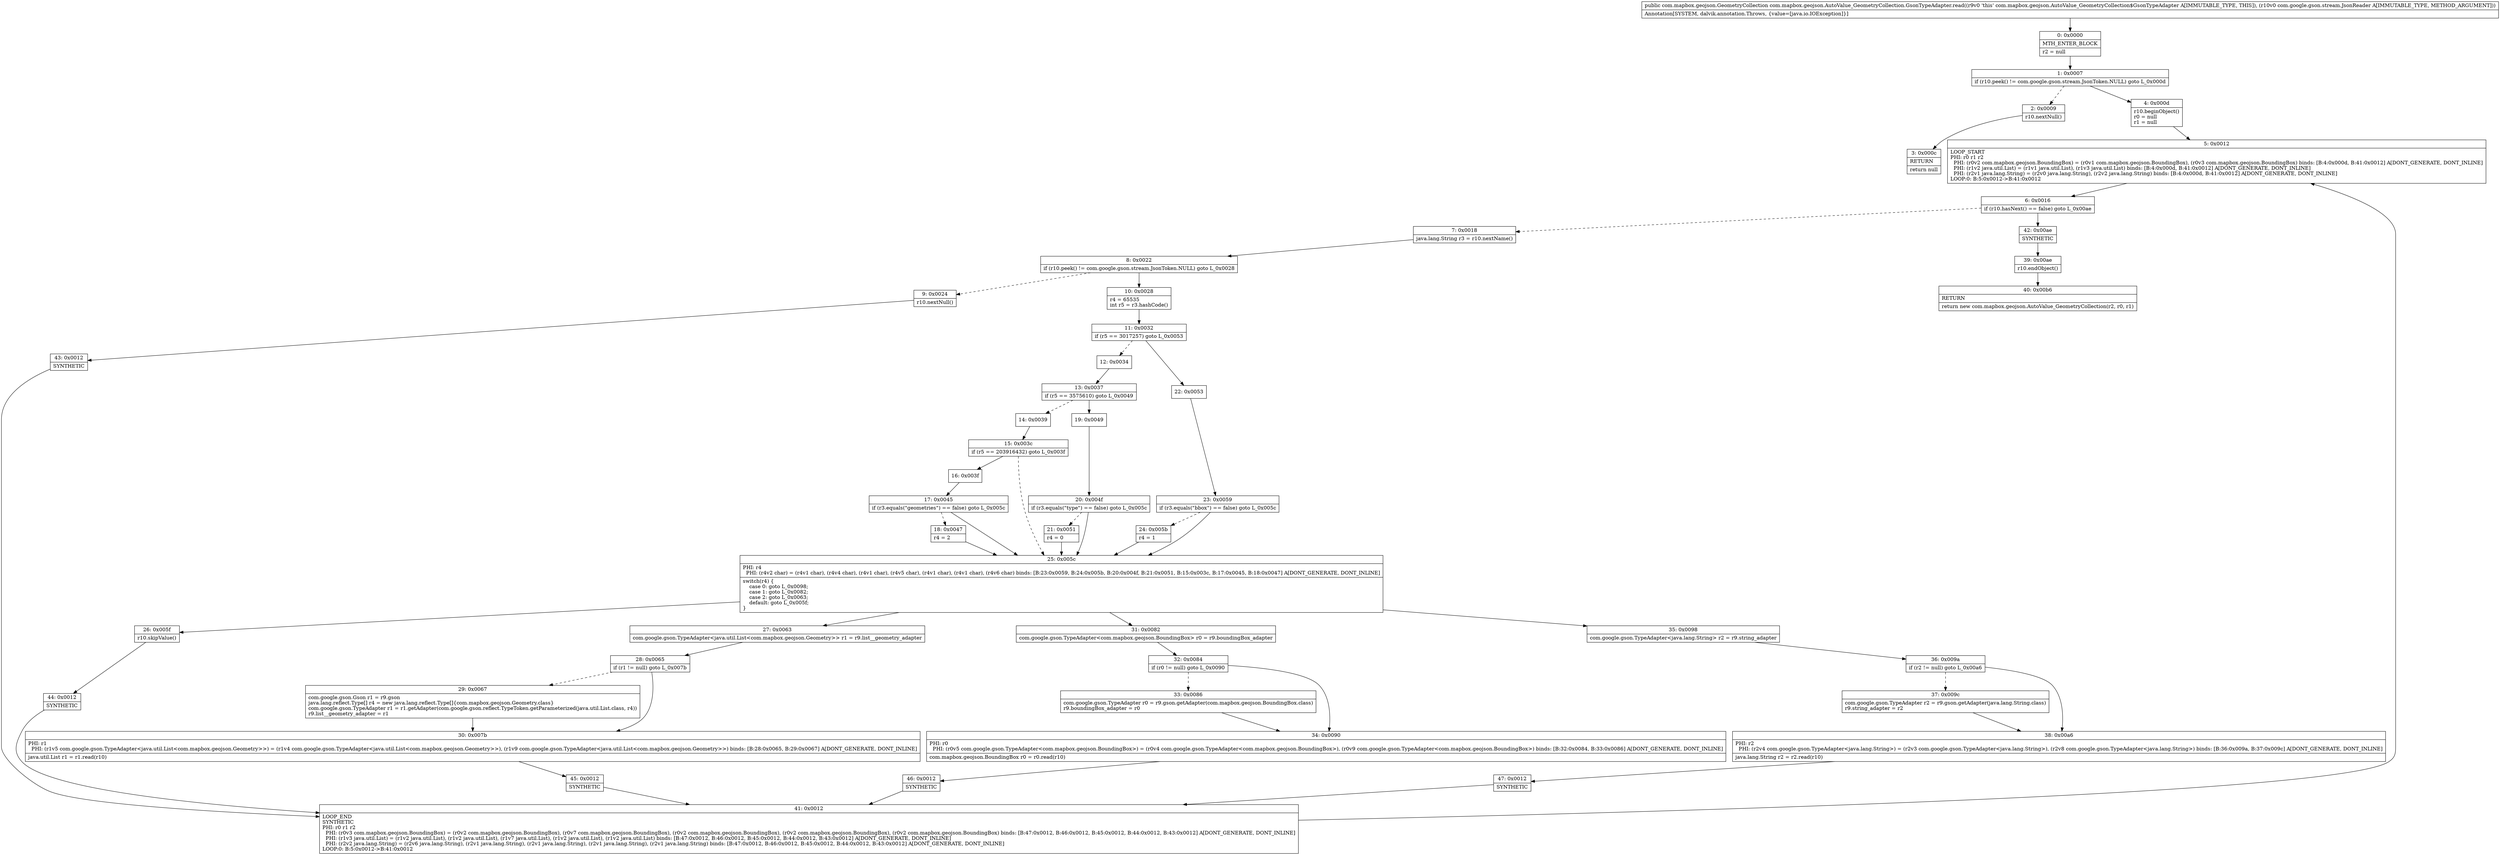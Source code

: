 digraph "CFG forcom.mapbox.geojson.AutoValue_GeometryCollection.GsonTypeAdapter.read(Lcom\/google\/gson\/stream\/JsonReader;)Lcom\/mapbox\/geojson\/GeometryCollection;" {
Node_0 [shape=record,label="{0\:\ 0x0000|MTH_ENTER_BLOCK\l|r2 = null\l}"];
Node_1 [shape=record,label="{1\:\ 0x0007|if (r10.peek() != com.google.gson.stream.JsonToken.NULL) goto L_0x000d\l}"];
Node_2 [shape=record,label="{2\:\ 0x0009|r10.nextNull()\l}"];
Node_3 [shape=record,label="{3\:\ 0x000c|RETURN\l|return null\l}"];
Node_4 [shape=record,label="{4\:\ 0x000d|r10.beginObject()\lr0 = null\lr1 = null\l}"];
Node_5 [shape=record,label="{5\:\ 0x0012|LOOP_START\lPHI: r0 r1 r2 \l  PHI: (r0v2 com.mapbox.geojson.BoundingBox) = (r0v1 com.mapbox.geojson.BoundingBox), (r0v3 com.mapbox.geojson.BoundingBox) binds: [B:4:0x000d, B:41:0x0012] A[DONT_GENERATE, DONT_INLINE]\l  PHI: (r1v2 java.util.List) = (r1v1 java.util.List), (r1v3 java.util.List) binds: [B:4:0x000d, B:41:0x0012] A[DONT_GENERATE, DONT_INLINE]\l  PHI: (r2v1 java.lang.String) = (r2v0 java.lang.String), (r2v2 java.lang.String) binds: [B:4:0x000d, B:41:0x0012] A[DONT_GENERATE, DONT_INLINE]\lLOOP:0: B:5:0x0012\-\>B:41:0x0012\l}"];
Node_6 [shape=record,label="{6\:\ 0x0016|if (r10.hasNext() == false) goto L_0x00ae\l}"];
Node_7 [shape=record,label="{7\:\ 0x0018|java.lang.String r3 = r10.nextName()\l}"];
Node_8 [shape=record,label="{8\:\ 0x0022|if (r10.peek() != com.google.gson.stream.JsonToken.NULL) goto L_0x0028\l}"];
Node_9 [shape=record,label="{9\:\ 0x0024|r10.nextNull()\l}"];
Node_10 [shape=record,label="{10\:\ 0x0028|r4 = 65535\lint r5 = r3.hashCode()\l}"];
Node_11 [shape=record,label="{11\:\ 0x0032|if (r5 == 3017257) goto L_0x0053\l}"];
Node_12 [shape=record,label="{12\:\ 0x0034}"];
Node_13 [shape=record,label="{13\:\ 0x0037|if (r5 == 3575610) goto L_0x0049\l}"];
Node_14 [shape=record,label="{14\:\ 0x0039}"];
Node_15 [shape=record,label="{15\:\ 0x003c|if (r5 == 203916432) goto L_0x003f\l}"];
Node_16 [shape=record,label="{16\:\ 0x003f}"];
Node_17 [shape=record,label="{17\:\ 0x0045|if (r3.equals(\"geometries\") == false) goto L_0x005c\l}"];
Node_18 [shape=record,label="{18\:\ 0x0047|r4 = 2\l}"];
Node_19 [shape=record,label="{19\:\ 0x0049}"];
Node_20 [shape=record,label="{20\:\ 0x004f|if (r3.equals(\"type\") == false) goto L_0x005c\l}"];
Node_21 [shape=record,label="{21\:\ 0x0051|r4 = 0\l}"];
Node_22 [shape=record,label="{22\:\ 0x0053}"];
Node_23 [shape=record,label="{23\:\ 0x0059|if (r3.equals(\"bbox\") == false) goto L_0x005c\l}"];
Node_24 [shape=record,label="{24\:\ 0x005b|r4 = 1\l}"];
Node_25 [shape=record,label="{25\:\ 0x005c|PHI: r4 \l  PHI: (r4v2 char) = (r4v1 char), (r4v4 char), (r4v1 char), (r4v5 char), (r4v1 char), (r4v1 char), (r4v6 char) binds: [B:23:0x0059, B:24:0x005b, B:20:0x004f, B:21:0x0051, B:15:0x003c, B:17:0x0045, B:18:0x0047] A[DONT_GENERATE, DONT_INLINE]\l|switch(r4) \{\l    case 0: goto L_0x0098;\l    case 1: goto L_0x0082;\l    case 2: goto L_0x0063;\l    default: goto L_0x005f;\l\}\l}"];
Node_26 [shape=record,label="{26\:\ 0x005f|r10.skipValue()\l}"];
Node_27 [shape=record,label="{27\:\ 0x0063|com.google.gson.TypeAdapter\<java.util.List\<com.mapbox.geojson.Geometry\>\> r1 = r9.list__geometry_adapter\l}"];
Node_28 [shape=record,label="{28\:\ 0x0065|if (r1 != null) goto L_0x007b\l}"];
Node_29 [shape=record,label="{29\:\ 0x0067|com.google.gson.Gson r1 = r9.gson\ljava.lang.reflect.Type[] r4 = new java.lang.reflect.Type[]\{com.mapbox.geojson.Geometry.class\}\lcom.google.gson.TypeAdapter r1 = r1.getAdapter(com.google.gson.reflect.TypeToken.getParameterized(java.util.List.class, r4))\lr9.list__geometry_adapter = r1\l}"];
Node_30 [shape=record,label="{30\:\ 0x007b|PHI: r1 \l  PHI: (r1v5 com.google.gson.TypeAdapter\<java.util.List\<com.mapbox.geojson.Geometry\>\>) = (r1v4 com.google.gson.TypeAdapter\<java.util.List\<com.mapbox.geojson.Geometry\>\>), (r1v9 com.google.gson.TypeAdapter\<java.util.List\<com.mapbox.geojson.Geometry\>\>) binds: [B:28:0x0065, B:29:0x0067] A[DONT_GENERATE, DONT_INLINE]\l|java.util.List r1 = r1.read(r10)\l}"];
Node_31 [shape=record,label="{31\:\ 0x0082|com.google.gson.TypeAdapter\<com.mapbox.geojson.BoundingBox\> r0 = r9.boundingBox_adapter\l}"];
Node_32 [shape=record,label="{32\:\ 0x0084|if (r0 != null) goto L_0x0090\l}"];
Node_33 [shape=record,label="{33\:\ 0x0086|com.google.gson.TypeAdapter r0 = r9.gson.getAdapter(com.mapbox.geojson.BoundingBox.class)\lr9.boundingBox_adapter = r0\l}"];
Node_34 [shape=record,label="{34\:\ 0x0090|PHI: r0 \l  PHI: (r0v5 com.google.gson.TypeAdapter\<com.mapbox.geojson.BoundingBox\>) = (r0v4 com.google.gson.TypeAdapter\<com.mapbox.geojson.BoundingBox\>), (r0v9 com.google.gson.TypeAdapter\<com.mapbox.geojson.BoundingBox\>) binds: [B:32:0x0084, B:33:0x0086] A[DONT_GENERATE, DONT_INLINE]\l|com.mapbox.geojson.BoundingBox r0 = r0.read(r10)\l}"];
Node_35 [shape=record,label="{35\:\ 0x0098|com.google.gson.TypeAdapter\<java.lang.String\> r2 = r9.string_adapter\l}"];
Node_36 [shape=record,label="{36\:\ 0x009a|if (r2 != null) goto L_0x00a6\l}"];
Node_37 [shape=record,label="{37\:\ 0x009c|com.google.gson.TypeAdapter r2 = r9.gson.getAdapter(java.lang.String.class)\lr9.string_adapter = r2\l}"];
Node_38 [shape=record,label="{38\:\ 0x00a6|PHI: r2 \l  PHI: (r2v4 com.google.gson.TypeAdapter\<java.lang.String\>) = (r2v3 com.google.gson.TypeAdapter\<java.lang.String\>), (r2v8 com.google.gson.TypeAdapter\<java.lang.String\>) binds: [B:36:0x009a, B:37:0x009c] A[DONT_GENERATE, DONT_INLINE]\l|java.lang.String r2 = r2.read(r10)\l}"];
Node_39 [shape=record,label="{39\:\ 0x00ae|r10.endObject()\l}"];
Node_40 [shape=record,label="{40\:\ 0x00b6|RETURN\l|return new com.mapbox.geojson.AutoValue_GeometryCollection(r2, r0, r1)\l}"];
Node_41 [shape=record,label="{41\:\ 0x0012|LOOP_END\lSYNTHETIC\lPHI: r0 r1 r2 \l  PHI: (r0v3 com.mapbox.geojson.BoundingBox) = (r0v2 com.mapbox.geojson.BoundingBox), (r0v7 com.mapbox.geojson.BoundingBox), (r0v2 com.mapbox.geojson.BoundingBox), (r0v2 com.mapbox.geojson.BoundingBox), (r0v2 com.mapbox.geojson.BoundingBox) binds: [B:47:0x0012, B:46:0x0012, B:45:0x0012, B:44:0x0012, B:43:0x0012] A[DONT_GENERATE, DONT_INLINE]\l  PHI: (r1v3 java.util.List) = (r1v2 java.util.List), (r1v2 java.util.List), (r1v7 java.util.List), (r1v2 java.util.List), (r1v2 java.util.List) binds: [B:47:0x0012, B:46:0x0012, B:45:0x0012, B:44:0x0012, B:43:0x0012] A[DONT_GENERATE, DONT_INLINE]\l  PHI: (r2v2 java.lang.String) = (r2v6 java.lang.String), (r2v1 java.lang.String), (r2v1 java.lang.String), (r2v1 java.lang.String), (r2v1 java.lang.String) binds: [B:47:0x0012, B:46:0x0012, B:45:0x0012, B:44:0x0012, B:43:0x0012] A[DONT_GENERATE, DONT_INLINE]\lLOOP:0: B:5:0x0012\-\>B:41:0x0012\l}"];
Node_42 [shape=record,label="{42\:\ 0x00ae|SYNTHETIC\l}"];
Node_43 [shape=record,label="{43\:\ 0x0012|SYNTHETIC\l}"];
Node_44 [shape=record,label="{44\:\ 0x0012|SYNTHETIC\l}"];
Node_45 [shape=record,label="{45\:\ 0x0012|SYNTHETIC\l}"];
Node_46 [shape=record,label="{46\:\ 0x0012|SYNTHETIC\l}"];
Node_47 [shape=record,label="{47\:\ 0x0012|SYNTHETIC\l}"];
MethodNode[shape=record,label="{public com.mapbox.geojson.GeometryCollection com.mapbox.geojson.AutoValue_GeometryCollection.GsonTypeAdapter.read((r9v0 'this' com.mapbox.geojson.AutoValue_GeometryCollection$GsonTypeAdapter A[IMMUTABLE_TYPE, THIS]), (r10v0 com.google.gson.stream.JsonReader A[IMMUTABLE_TYPE, METHOD_ARGUMENT]))  | Annotation[SYSTEM, dalvik.annotation.Throws, \{value=[java.io.IOException]\}]\l}"];
MethodNode -> Node_0;
Node_0 -> Node_1;
Node_1 -> Node_2[style=dashed];
Node_1 -> Node_4;
Node_2 -> Node_3;
Node_4 -> Node_5;
Node_5 -> Node_6;
Node_6 -> Node_7[style=dashed];
Node_6 -> Node_42;
Node_7 -> Node_8;
Node_8 -> Node_9[style=dashed];
Node_8 -> Node_10;
Node_9 -> Node_43;
Node_10 -> Node_11;
Node_11 -> Node_12[style=dashed];
Node_11 -> Node_22;
Node_12 -> Node_13;
Node_13 -> Node_14[style=dashed];
Node_13 -> Node_19;
Node_14 -> Node_15;
Node_15 -> Node_16;
Node_15 -> Node_25[style=dashed];
Node_16 -> Node_17;
Node_17 -> Node_18[style=dashed];
Node_17 -> Node_25;
Node_18 -> Node_25;
Node_19 -> Node_20;
Node_20 -> Node_21[style=dashed];
Node_20 -> Node_25;
Node_21 -> Node_25;
Node_22 -> Node_23;
Node_23 -> Node_24[style=dashed];
Node_23 -> Node_25;
Node_24 -> Node_25;
Node_25 -> Node_26;
Node_25 -> Node_27;
Node_25 -> Node_31;
Node_25 -> Node_35;
Node_26 -> Node_44;
Node_27 -> Node_28;
Node_28 -> Node_29[style=dashed];
Node_28 -> Node_30;
Node_29 -> Node_30;
Node_30 -> Node_45;
Node_31 -> Node_32;
Node_32 -> Node_33[style=dashed];
Node_32 -> Node_34;
Node_33 -> Node_34;
Node_34 -> Node_46;
Node_35 -> Node_36;
Node_36 -> Node_37[style=dashed];
Node_36 -> Node_38;
Node_37 -> Node_38;
Node_38 -> Node_47;
Node_39 -> Node_40;
Node_41 -> Node_5;
Node_42 -> Node_39;
Node_43 -> Node_41;
Node_44 -> Node_41;
Node_45 -> Node_41;
Node_46 -> Node_41;
Node_47 -> Node_41;
}

